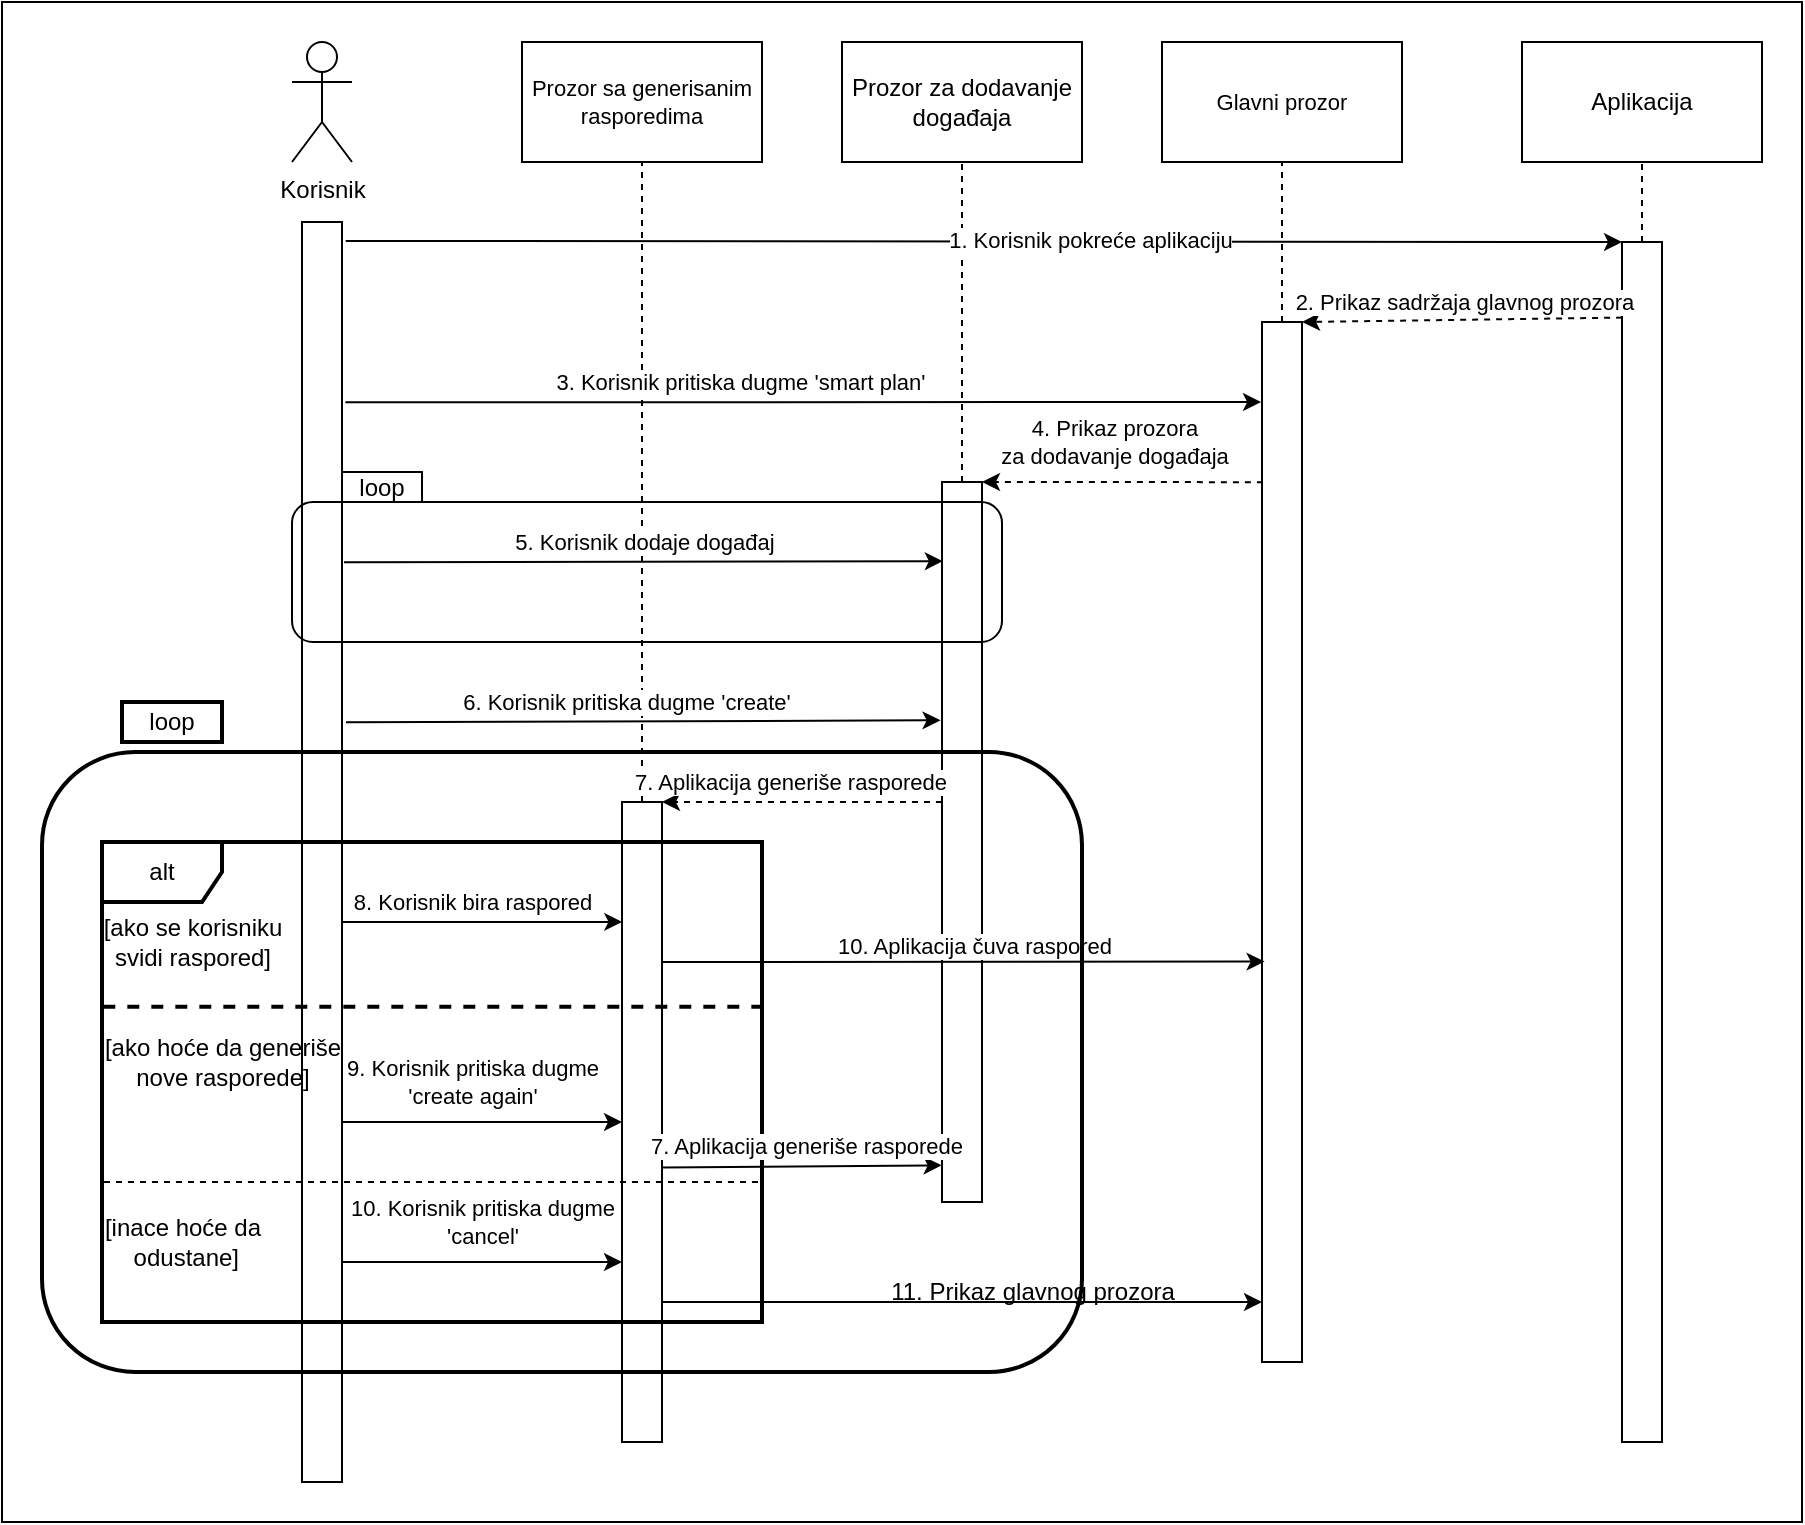 <mxfile version="22.1.3" type="device">
  <diagram name="Page-1" id="FcJH-Z4t9lqNdIpB60NR">
    <mxGraphModel dx="2284" dy="799" grid="1" gridSize="10" guides="1" tooltips="1" connect="1" arrows="1" fold="1" page="1" pageScale="1" pageWidth="850" pageHeight="1100" math="0" shadow="0">
      <root>
        <mxCell id="0" />
        <mxCell id="1" parent="0" />
        <mxCell id="SfPmuoAr8hzWgJLUk2lE-54" value="" style="rounded=0;whiteSpace=wrap;html=1;fillColor=none;" parent="1" vertex="1">
          <mxGeometry x="-60" width="900" height="760" as="geometry" />
        </mxCell>
        <mxCell id="3XUADEzdGJmMBm6TumV_-1" value="Korisnik" style="shape=umlActor;verticalLabelPosition=bottom;verticalAlign=top;html=1;outlineConnect=0;" parent="1" vertex="1">
          <mxGeometry x="85" y="20" width="30" height="60" as="geometry" />
        </mxCell>
        <mxCell id="3XUADEzdGJmMBm6TumV_-2" value="" style="rounded=0;whiteSpace=wrap;html=1;" parent="1" vertex="1">
          <mxGeometry x="90" y="110" width="20" height="630" as="geometry" />
        </mxCell>
        <mxCell id="3XUADEzdGJmMBm6TumV_-9" value="" style="rounded=0;whiteSpace=wrap;html=1;" parent="1" vertex="1">
          <mxGeometry x="750" y="120" width="20" height="600" as="geometry" />
        </mxCell>
        <mxCell id="3XUADEzdGJmMBm6TumV_-11" value="Aplikacija" style="rounded=0;whiteSpace=wrap;html=1;" parent="1" vertex="1">
          <mxGeometry x="700" y="20" width="120" height="60" as="geometry" />
        </mxCell>
        <mxCell id="3XUADEzdGJmMBm6TumV_-14" value="" style="endArrow=none;html=1;rounded=0;entryX=0.5;entryY=1;entryDx=0;entryDy=0;dashed=1;" parent="1" source="3XUADEzdGJmMBm6TumV_-9" target="3XUADEzdGJmMBm6TumV_-11" edge="1">
          <mxGeometry width="50" height="50" relative="1" as="geometry">
            <mxPoint x="650" y="180" as="sourcePoint" />
            <mxPoint x="791" y="92" as="targetPoint" />
          </mxGeometry>
        </mxCell>
        <mxCell id="3XUADEzdGJmMBm6TumV_-20" value="Prozor za dodavanje događaja" style="rounded=0;whiteSpace=wrap;html=1;" parent="1" vertex="1">
          <mxGeometry x="360" y="20" width="120" height="60" as="geometry" />
        </mxCell>
        <mxCell id="3XUADEzdGJmMBm6TumV_-21" value="" style="rounded=0;whiteSpace=wrap;html=1;" parent="1" vertex="1">
          <mxGeometry x="410" y="240" width="20" height="360" as="geometry" />
        </mxCell>
        <mxCell id="3XUADEzdGJmMBm6TumV_-27" value="" style="endArrow=none;dashed=1;html=1;rounded=0;labelBackgroundColor=default;strokeColor=default;align=center;verticalAlign=middle;fontFamily=Helvetica;fontSize=11;fontColor=default;shape=connector;entryX=0.5;entryY=1;entryDx=0;entryDy=0;exitX=0.5;exitY=0;exitDx=0;exitDy=0;" parent="1" source="3XUADEzdGJmMBm6TumV_-21" target="3XUADEzdGJmMBm6TumV_-20" edge="1">
          <mxGeometry width="50" height="50" relative="1" as="geometry">
            <mxPoint x="450" y="410" as="sourcePoint" />
            <mxPoint x="500" y="360" as="targetPoint" />
          </mxGeometry>
        </mxCell>
        <mxCell id="3XUADEzdGJmMBm6TumV_-32" value="Glavni prozor" style="rounded=0;whiteSpace=wrap;html=1;fontFamily=Helvetica;fontSize=11;fontColor=default;" parent="1" vertex="1">
          <mxGeometry x="520" y="20" width="120" height="60" as="geometry" />
        </mxCell>
        <mxCell id="3XUADEzdGJmMBm6TumV_-33" value="" style="rounded=0;whiteSpace=wrap;html=1;" parent="1" vertex="1">
          <mxGeometry x="570" y="160" width="20" height="520" as="geometry" />
        </mxCell>
        <mxCell id="3XUADEzdGJmMBm6TumV_-34" value="" style="endArrow=none;dashed=1;html=1;rounded=0;labelBackgroundColor=default;strokeColor=default;align=center;verticalAlign=middle;fontFamily=Helvetica;fontSize=11;fontColor=default;shape=connector;entryX=0.5;entryY=1;entryDx=0;entryDy=0;exitX=0.5;exitY=0;exitDx=0;exitDy=0;" parent="1" source="3XUADEzdGJmMBm6TumV_-33" target="3XUADEzdGJmMBm6TumV_-32" edge="1">
          <mxGeometry width="50" height="50" relative="1" as="geometry">
            <mxPoint x="450" y="410" as="sourcePoint" />
            <mxPoint x="500" y="360" as="targetPoint" />
          </mxGeometry>
        </mxCell>
        <mxCell id="3XUADEzdGJmMBm6TumV_-47" value="" style="rounded=0;whiteSpace=wrap;html=1;" parent="1" vertex="1">
          <mxGeometry x="250" y="400" width="20" height="320" as="geometry" />
        </mxCell>
        <mxCell id="3XUADEzdGJmMBm6TumV_-50" value="Prozor sa generisanim rasporedima" style="rounded=0;whiteSpace=wrap;html=1;fontFamily=Helvetica;fontSize=11;fontColor=default;" parent="1" vertex="1">
          <mxGeometry x="200" y="20" width="120" height="60" as="geometry" />
        </mxCell>
        <mxCell id="3XUADEzdGJmMBm6TumV_-51" value="" style="endArrow=none;dashed=1;html=1;rounded=0;labelBackgroundColor=default;strokeColor=default;align=center;verticalAlign=middle;fontFamily=Helvetica;fontSize=11;fontColor=default;shape=connector;entryX=0.5;entryY=1;entryDx=0;entryDy=0;exitX=0.5;exitY=0;exitDx=0;exitDy=0;" parent="1" source="3XUADEzdGJmMBm6TumV_-47" target="3XUADEzdGJmMBm6TumV_-50" edge="1">
          <mxGeometry width="50" height="50" relative="1" as="geometry">
            <mxPoint x="520" y="480" as="sourcePoint" />
            <mxPoint x="570" y="430" as="targetPoint" />
          </mxGeometry>
        </mxCell>
        <mxCell id="SfPmuoAr8hzWgJLUk2lE-5" value="" style="endArrow=classic;html=1;rounded=0;entryX=1;entryY=0;entryDx=0;entryDy=0;exitX=0.003;exitY=0.063;exitDx=0;exitDy=0;exitPerimeter=0;dashed=1;" parent="1" source="3XUADEzdGJmMBm6TumV_-9" target="3XUADEzdGJmMBm6TumV_-33" edge="1">
          <mxGeometry width="50" height="50" relative="1" as="geometry">
            <mxPoint x="600" y="470" as="sourcePoint" />
            <mxPoint x="650" y="420" as="targetPoint" />
          </mxGeometry>
        </mxCell>
        <mxCell id="SfPmuoAr8hzWgJLUk2lE-8" value="2. Prikaz sadržaja glavnog prozora" style="edgeLabel;html=1;align=center;verticalAlign=middle;resizable=0;points=[];" parent="SfPmuoAr8hzWgJLUk2lE-5" vertex="1" connectable="0">
          <mxGeometry x="-0.226" y="-1" relative="1" as="geometry">
            <mxPoint x="-17" y="-8" as="offset" />
          </mxGeometry>
        </mxCell>
        <mxCell id="SfPmuoAr8hzWgJLUk2lE-6" value="" style="endArrow=classic;html=1;rounded=0;exitX=1.093;exitY=0.015;exitDx=0;exitDy=0;exitPerimeter=0;entryX=0;entryY=0;entryDx=0;entryDy=0;" parent="1" source="3XUADEzdGJmMBm6TumV_-2" target="3XUADEzdGJmMBm6TumV_-9" edge="1">
          <mxGeometry width="50" height="50" relative="1" as="geometry">
            <mxPoint x="430" y="180" as="sourcePoint" />
            <mxPoint x="480" y="130" as="targetPoint" />
          </mxGeometry>
        </mxCell>
        <mxCell id="SfPmuoAr8hzWgJLUk2lE-7" value="1. Korisnik pokreće aplikaciju" style="edgeLabel;html=1;align=center;verticalAlign=middle;resizable=0;points=[];" parent="SfPmuoAr8hzWgJLUk2lE-6" vertex="1" connectable="0">
          <mxGeometry x="0.166" y="1" relative="1" as="geometry">
            <mxPoint as="offset" />
          </mxGeometry>
        </mxCell>
        <mxCell id="SfPmuoAr8hzWgJLUk2lE-9" value="" style="endArrow=classic;html=1;rounded=0;exitX=1.084;exitY=0.143;exitDx=0;exitDy=0;exitPerimeter=0;entryX=-0.024;entryY=0.077;entryDx=0;entryDy=0;entryPerimeter=0;" parent="1" source="3XUADEzdGJmMBm6TumV_-2" target="3XUADEzdGJmMBm6TumV_-33" edge="1">
          <mxGeometry width="50" height="50" relative="1" as="geometry">
            <mxPoint x="450" y="340" as="sourcePoint" />
            <mxPoint x="500" y="290" as="targetPoint" />
          </mxGeometry>
        </mxCell>
        <mxCell id="SfPmuoAr8hzWgJLUk2lE-10" value="3. Korisnik pritiska dugme &#39;smart plan&#39;" style="edgeLabel;html=1;align=center;verticalAlign=middle;resizable=0;points=[];" parent="SfPmuoAr8hzWgJLUk2lE-9" vertex="1" connectable="0">
          <mxGeometry x="-0.138" y="2" relative="1" as="geometry">
            <mxPoint y="-8" as="offset" />
          </mxGeometry>
        </mxCell>
        <mxCell id="SfPmuoAr8hzWgJLUk2lE-11" value="" style="endArrow=classic;html=1;rounded=0;entryX=1;entryY=0;entryDx=0;entryDy=0;exitX=0.022;exitY=0.154;exitDx=0;exitDy=0;exitPerimeter=0;dashed=1;" parent="1" source="3XUADEzdGJmMBm6TumV_-33" target="3XUADEzdGJmMBm6TumV_-21" edge="1">
          <mxGeometry width="50" height="50" relative="1" as="geometry">
            <mxPoint x="540" y="240" as="sourcePoint" />
            <mxPoint x="610" y="260" as="targetPoint" />
          </mxGeometry>
        </mxCell>
        <mxCell id="SfPmuoAr8hzWgJLUk2lE-12" value="4. Prikaz prozora&lt;br&gt;za dodavanje događaja" style="edgeLabel;html=1;align=center;verticalAlign=middle;resizable=0;points=[];" parent="SfPmuoAr8hzWgJLUk2lE-11" vertex="1" connectable="0">
          <mxGeometry x="0.12" relative="1" as="geometry">
            <mxPoint x="4" y="-20" as="offset" />
          </mxGeometry>
        </mxCell>
        <mxCell id="SfPmuoAr8hzWgJLUk2lE-14" value="" style="endArrow=classic;html=1;rounded=0;exitX=1.05;exitY=0.27;exitDx=0;exitDy=0;exitPerimeter=0;entryX=0.021;entryY=0.11;entryDx=0;entryDy=0;entryPerimeter=0;" parent="1" source="3XUADEzdGJmMBm6TumV_-2" target="3XUADEzdGJmMBm6TumV_-21" edge="1">
          <mxGeometry width="50" height="50" relative="1" as="geometry">
            <mxPoint x="640" y="300" as="sourcePoint" />
            <mxPoint x="410" y="340" as="targetPoint" />
          </mxGeometry>
        </mxCell>
        <mxCell id="SfPmuoAr8hzWgJLUk2lE-15" value="5. Korisnik dodaje događaj" style="edgeLabel;html=1;align=center;verticalAlign=middle;resizable=0;points=[];" parent="SfPmuoAr8hzWgJLUk2lE-14" vertex="1" connectable="0">
          <mxGeometry x="0.002" y="-2" relative="1" as="geometry">
            <mxPoint y="-12" as="offset" />
          </mxGeometry>
        </mxCell>
        <mxCell id="SfPmuoAr8hzWgJLUk2lE-20" value="loop" style="rounded=0;whiteSpace=wrap;html=1;" parent="1" vertex="1">
          <mxGeometry x="110" y="235" width="40" height="15" as="geometry" />
        </mxCell>
        <mxCell id="SfPmuoAr8hzWgJLUk2lE-21" value="" style="endArrow=classic;html=1;rounded=0;exitX=1.1;exitY=0.397;exitDx=0;exitDy=0;exitPerimeter=0;entryX=-0.036;entryY=0.331;entryDx=0;entryDy=0;entryPerimeter=0;" parent="1" source="3XUADEzdGJmMBm6TumV_-2" target="3XUADEzdGJmMBm6TumV_-21" edge="1">
          <mxGeometry width="50" height="50" relative="1" as="geometry">
            <mxPoint x="480" y="410" as="sourcePoint" />
            <mxPoint x="370" y="360" as="targetPoint" />
          </mxGeometry>
        </mxCell>
        <mxCell id="SfPmuoAr8hzWgJLUk2lE-22" value="6. Korisnik pritiska dugme &#39;create&#39;" style="edgeLabel;html=1;align=center;verticalAlign=middle;resizable=0;points=[];" parent="SfPmuoAr8hzWgJLUk2lE-21" vertex="1" connectable="0">
          <mxGeometry x="0.106" relative="1" as="geometry">
            <mxPoint x="-25" y="-10" as="offset" />
          </mxGeometry>
        </mxCell>
        <mxCell id="SfPmuoAr8hzWgJLUk2lE-23" value="" style="endArrow=classic;html=1;rounded=0;entryX=1;entryY=0;entryDx=0;entryDy=0;dashed=1;" parent="1" target="3XUADEzdGJmMBm6TumV_-47" edge="1">
          <mxGeometry width="50" height="50" relative="1" as="geometry">
            <mxPoint x="410" y="400" as="sourcePoint" />
            <mxPoint x="370" y="470" as="targetPoint" />
            <Array as="points" />
          </mxGeometry>
        </mxCell>
        <mxCell id="SfPmuoAr8hzWgJLUk2lE-26" value="7. Aplikacija generiše rasporede" style="edgeLabel;html=1;align=center;verticalAlign=middle;resizable=0;points=[];" parent="SfPmuoAr8hzWgJLUk2lE-23" vertex="1" connectable="0">
          <mxGeometry x="-0.096" y="-1" relative="1" as="geometry">
            <mxPoint x="-13" y="-9" as="offset" />
          </mxGeometry>
        </mxCell>
        <mxCell id="SfPmuoAr8hzWgJLUk2lE-27" value="" style="endArrow=classic;html=1;rounded=0;exitX=0.288;exitY=0.274;exitDx=0;exitDy=0;exitPerimeter=0;entryX=0.558;entryY=0.274;entryDx=0;entryDy=0;entryPerimeter=0;" parent="1" source="SfPmuoAr8hzWgJLUk2lE-42" target="SfPmuoAr8hzWgJLUk2lE-42" edge="1">
          <mxGeometry width="50" height="50" relative="1" as="geometry">
            <mxPoint x="110" y="440" as="sourcePoint" />
            <mxPoint x="250" y="480" as="targetPoint" />
          </mxGeometry>
        </mxCell>
        <mxCell id="SfPmuoAr8hzWgJLUk2lE-28" value="8. Korisnik bira raspored" style="edgeLabel;html=1;align=center;verticalAlign=middle;resizable=0;points=[];" parent="SfPmuoAr8hzWgJLUk2lE-27" vertex="1" connectable="0">
          <mxGeometry x="-0.369" y="2" relative="1" as="geometry">
            <mxPoint x="20" y="-8" as="offset" />
          </mxGeometry>
        </mxCell>
        <mxCell id="SfPmuoAr8hzWgJLUk2lE-30" value="alt" style="shape=umlFrame;whiteSpace=wrap;html=1;pointerEvents=0;strokeWidth=2;" parent="1" vertex="1">
          <mxGeometry x="-10" y="420" width="330" height="240" as="geometry" />
        </mxCell>
        <mxCell id="SfPmuoAr8hzWgJLUk2lE-33" value="[ako se korisniku&lt;br&gt;svidi raspored]" style="text;html=1;align=center;verticalAlign=middle;resizable=0;points=[];autosize=1;strokeColor=none;fillColor=none;" parent="1" vertex="1">
          <mxGeometry x="-20" y="450" width="110" height="40" as="geometry" />
        </mxCell>
        <mxCell id="SfPmuoAr8hzWgJLUk2lE-34" value="" style="endArrow=none;dashed=1;html=1;rounded=0;exitX=0.002;exitY=0.343;exitDx=0;exitDy=0;exitPerimeter=0;entryX=1;entryY=0.343;entryDx=0;entryDy=0;entryPerimeter=0;strokeWidth=2;" parent="1" source="SfPmuoAr8hzWgJLUk2lE-30" target="SfPmuoAr8hzWgJLUk2lE-30" edge="1">
          <mxGeometry width="50" height="50" relative="1" as="geometry">
            <mxPoint x="210" y="520" as="sourcePoint" />
            <mxPoint x="260" y="470" as="targetPoint" />
          </mxGeometry>
        </mxCell>
        <mxCell id="SfPmuoAr8hzWgJLUk2lE-35" value="[ako hoće da generiše&lt;br&gt;nove rasporede]" style="text;html=1;align=center;verticalAlign=middle;resizable=0;points=[];autosize=1;strokeColor=none;fillColor=none;" parent="1" vertex="1">
          <mxGeometry x="-20" y="510" width="140" height="40" as="geometry" />
        </mxCell>
        <mxCell id="SfPmuoAr8hzWgJLUk2lE-36" value="" style="endArrow=classic;html=1;rounded=0;" parent="1" edge="1">
          <mxGeometry width="50" height="50" relative="1" as="geometry">
            <mxPoint x="110" y="560" as="sourcePoint" />
            <mxPoint x="250" y="560" as="targetPoint" />
          </mxGeometry>
        </mxCell>
        <mxCell id="SfPmuoAr8hzWgJLUk2lE-37" value="9. Korisnik pritiska dugme&lt;br&gt;&#39;create again&#39;" style="edgeLabel;html=1;align=center;verticalAlign=middle;resizable=0;points=[];" parent="SfPmuoAr8hzWgJLUk2lE-36" vertex="1" connectable="0">
          <mxGeometry x="-0.124" y="2" relative="1" as="geometry">
            <mxPoint x="3" y="-18" as="offset" />
          </mxGeometry>
        </mxCell>
        <mxCell id="SfPmuoAr8hzWgJLUk2lE-38" value="" style="endArrow=classic;html=1;rounded=0;entryX=0.065;entryY=0.615;entryDx=0;entryDy=0;entryPerimeter=0;exitX=1;exitY=0.25;exitDx=0;exitDy=0;" parent="1" source="3XUADEzdGJmMBm6TumV_-47" target="3XUADEzdGJmMBm6TumV_-33" edge="1">
          <mxGeometry width="50" height="50" relative="1" as="geometry">
            <mxPoint x="270" y="480" as="sourcePoint" />
            <mxPoint x="111" y="640" as="targetPoint" />
          </mxGeometry>
        </mxCell>
        <mxCell id="SfPmuoAr8hzWgJLUk2lE-39" value="10. Aplikacija čuva raspored" style="edgeLabel;html=1;align=center;verticalAlign=middle;resizable=0;points=[];" parent="SfPmuoAr8hzWgJLUk2lE-38" vertex="1" connectable="0">
          <mxGeometry x="0.085" y="-1" relative="1" as="geometry">
            <mxPoint x="-8" y="-9" as="offset" />
          </mxGeometry>
        </mxCell>
        <mxCell id="SfPmuoAr8hzWgJLUk2lE-40" value="" style="endArrow=classic;html=1;rounded=0;entryX=-0.01;entryY=0.949;entryDx=0;entryDy=0;entryPerimeter=0;exitX=1.017;exitY=0.571;exitDx=0;exitDy=0;exitPerimeter=0;" parent="1" source="3XUADEzdGJmMBm6TumV_-47" target="3XUADEzdGJmMBm6TumV_-21" edge="1">
          <mxGeometry width="50" height="50" relative="1" as="geometry">
            <mxPoint x="271" y="600" as="sourcePoint" />
            <mxPoint x="360" y="560" as="targetPoint" />
            <Array as="points" />
          </mxGeometry>
        </mxCell>
        <mxCell id="SfPmuoAr8hzWgJLUk2lE-41" value="7. Aplikacija generiše rasporede" style="edgeLabel;html=1;align=center;verticalAlign=middle;resizable=0;points=[];" parent="SfPmuoAr8hzWgJLUk2lE-40" vertex="1" connectable="0">
          <mxGeometry x="0.019" relative="1" as="geometry">
            <mxPoint y="-10" as="offset" />
          </mxGeometry>
        </mxCell>
        <mxCell id="SfPmuoAr8hzWgJLUk2lE-43" value="loop" style="rounded=0;whiteSpace=wrap;html=1;strokeWidth=2;" parent="1" vertex="1">
          <mxGeometry y="350" width="50" height="20" as="geometry" />
        </mxCell>
        <mxCell id="SfPmuoAr8hzWgJLUk2lE-46" value="" style="endArrow=none;dashed=1;html=1;rounded=0;exitX=0.002;exitY=0.343;exitDx=0;exitDy=0;exitPerimeter=0;entryX=1;entryY=0.343;entryDx=0;entryDy=0;entryPerimeter=0;" parent="1" edge="1">
          <mxGeometry width="50" height="50" relative="1" as="geometry">
            <mxPoint x="-9" y="590" as="sourcePoint" />
            <mxPoint x="320" y="590" as="targetPoint" />
          </mxGeometry>
        </mxCell>
        <mxCell id="SfPmuoAr8hzWgJLUk2lE-47" value="[inace hoće da&lt;br&gt;&amp;nbsp;odustane]" style="text;html=1;align=center;verticalAlign=middle;resizable=0;points=[];autosize=1;strokeColor=none;fillColor=none;" parent="1" vertex="1">
          <mxGeometry x="-20" y="600" width="100" height="40" as="geometry" />
        </mxCell>
        <mxCell id="SfPmuoAr8hzWgJLUk2lE-48" value="" style="endArrow=classic;html=1;rounded=0;" parent="1" edge="1">
          <mxGeometry width="50" height="50" relative="1" as="geometry">
            <mxPoint x="110" y="630" as="sourcePoint" />
            <mxPoint x="250" y="630" as="targetPoint" />
          </mxGeometry>
        </mxCell>
        <mxCell id="SfPmuoAr8hzWgJLUk2lE-49" value="10. Korisnik pritiska dugme&lt;br&gt;&#39;cancel&#39;" style="edgeLabel;html=1;align=center;verticalAlign=middle;resizable=0;points=[];" parent="SfPmuoAr8hzWgJLUk2lE-48" vertex="1" connectable="0">
          <mxGeometry x="-0.187" y="2" relative="1" as="geometry">
            <mxPoint x="13" y="-18" as="offset" />
          </mxGeometry>
        </mxCell>
        <mxCell id="SfPmuoAr8hzWgJLUk2lE-50" value="" style="endArrow=classic;html=1;rounded=0;" parent="1" edge="1">
          <mxGeometry width="50" height="50" relative="1" as="geometry">
            <mxPoint x="270" y="650" as="sourcePoint" />
            <mxPoint x="570" y="650" as="targetPoint" />
          </mxGeometry>
        </mxCell>
        <mxCell id="SfPmuoAr8hzWgJLUk2lE-51" value="11. Prikaz glavnog prozora" style="text;html=1;align=center;verticalAlign=middle;resizable=0;points=[];autosize=1;strokeColor=none;fillColor=none;" parent="1" vertex="1">
          <mxGeometry x="370" y="630" width="170" height="30" as="geometry" />
        </mxCell>
        <mxCell id="SfPmuoAr8hzWgJLUk2lE-16" value="" style="rounded=1;whiteSpace=wrap;html=1;fillColor=none;" parent="1" vertex="1">
          <mxGeometry x="85" y="250" width="355" height="70" as="geometry" />
        </mxCell>
        <mxCell id="SfPmuoAr8hzWgJLUk2lE-42" value="" style="rounded=1;whiteSpace=wrap;html=1;fillColor=none;strokeWidth=2;" parent="1" vertex="1">
          <mxGeometry x="-40" y="375" width="520" height="310" as="geometry" />
        </mxCell>
      </root>
    </mxGraphModel>
  </diagram>
</mxfile>

